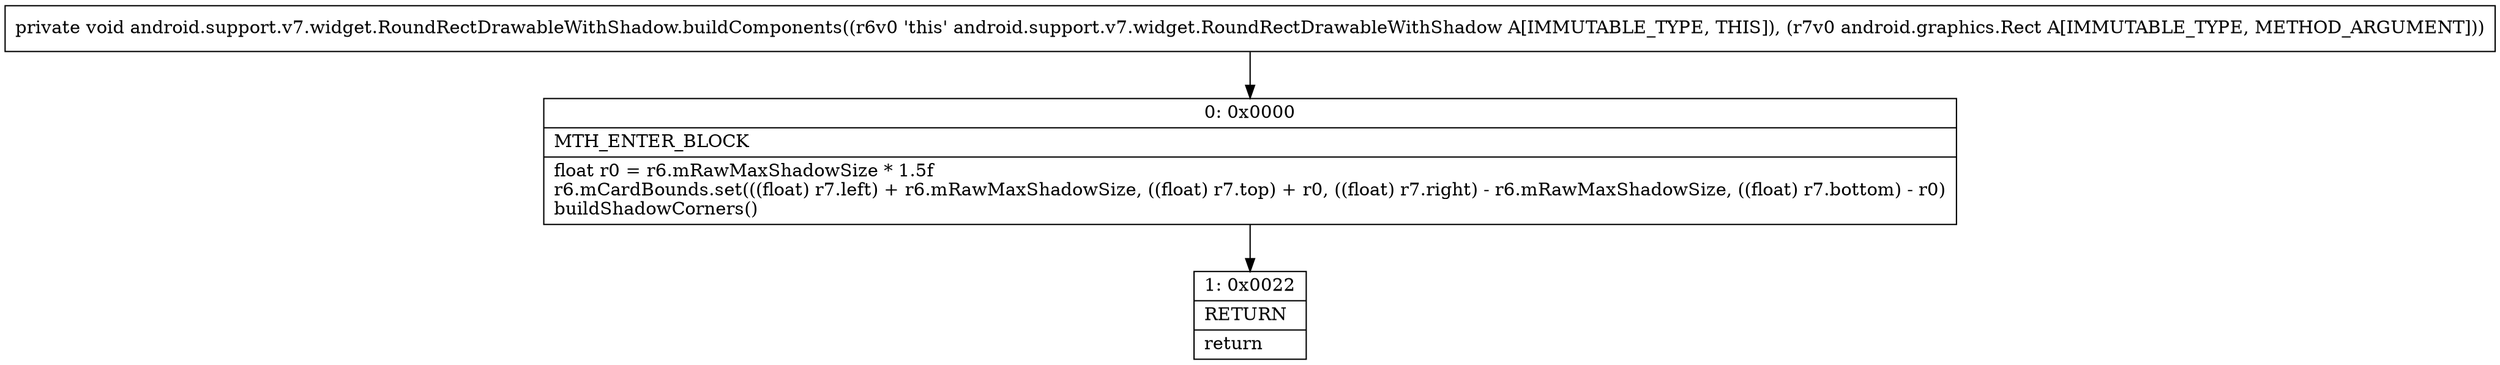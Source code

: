 digraph "CFG forandroid.support.v7.widget.RoundRectDrawableWithShadow.buildComponents(Landroid\/graphics\/Rect;)V" {
Node_0 [shape=record,label="{0\:\ 0x0000|MTH_ENTER_BLOCK\l|float r0 = r6.mRawMaxShadowSize * 1.5f\lr6.mCardBounds.set(((float) r7.left) + r6.mRawMaxShadowSize, ((float) r7.top) + r0, ((float) r7.right) \- r6.mRawMaxShadowSize, ((float) r7.bottom) \- r0)\lbuildShadowCorners()\l}"];
Node_1 [shape=record,label="{1\:\ 0x0022|RETURN\l|return\l}"];
MethodNode[shape=record,label="{private void android.support.v7.widget.RoundRectDrawableWithShadow.buildComponents((r6v0 'this' android.support.v7.widget.RoundRectDrawableWithShadow A[IMMUTABLE_TYPE, THIS]), (r7v0 android.graphics.Rect A[IMMUTABLE_TYPE, METHOD_ARGUMENT])) }"];
MethodNode -> Node_0;
Node_0 -> Node_1;
}

